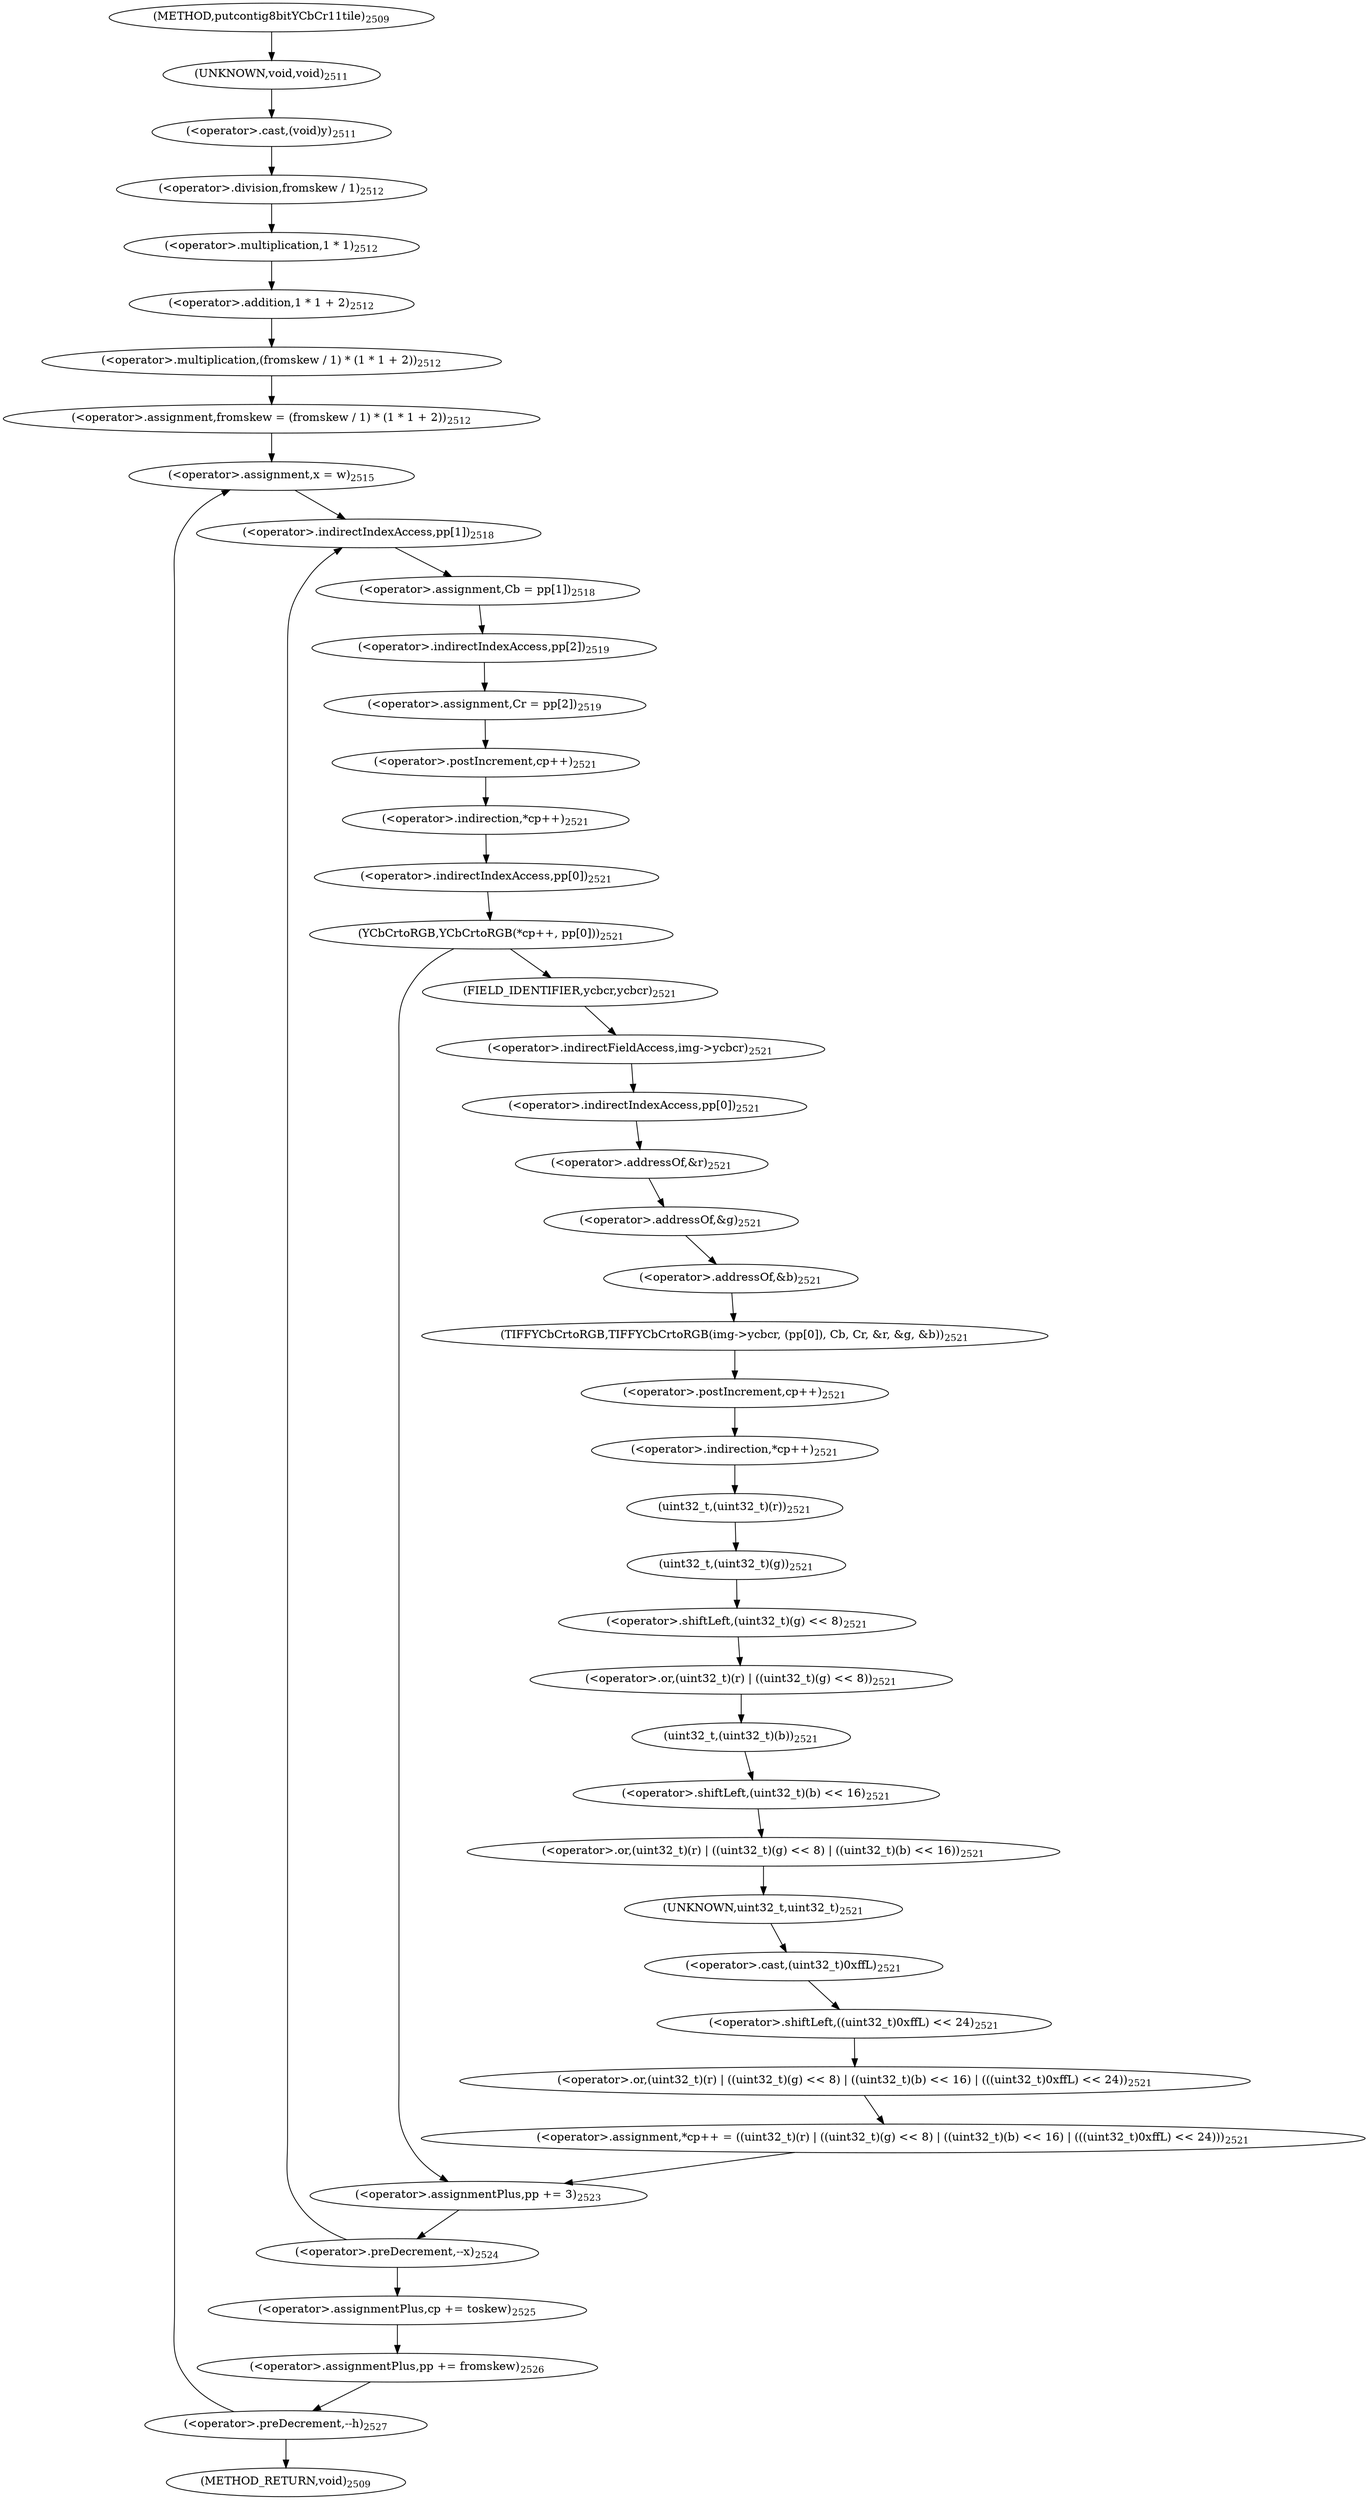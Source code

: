 digraph "putcontig8bitYCbCr11tile" {  
"59774" [label = <(&lt;operator&gt;.cast,(void)y)<SUB>2511</SUB>> ]
"59777" [label = <(&lt;operator&gt;.assignment,fromskew = (fromskew / 1) * (1 * 1 + 2))<SUB>2512</SUB>> ]
"59775" [label = <(UNKNOWN,void,void)<SUB>2511</SUB>> ]
"59779" [label = <(&lt;operator&gt;.multiplication,(fromskew / 1) * (1 * 1 + 2))<SUB>2512</SUB>> ]
"59867" [label = <(&lt;operator&gt;.preDecrement,--h)<SUB>2527</SUB>> ]
"59780" [label = <(&lt;operator&gt;.division,fromskew / 1)<SUB>2512</SUB>> ]
"59783" [label = <(&lt;operator&gt;.addition,1 * 1 + 2)<SUB>2512</SUB>> ]
"59790" [label = <(&lt;operator&gt;.assignment,x = w)<SUB>2515</SUB>> ]
"59861" [label = <(&lt;operator&gt;.assignmentPlus,cp += toskew)<SUB>2525</SUB>> ]
"59864" [label = <(&lt;operator&gt;.assignmentPlus,pp += fromskew)<SUB>2526</SUB>> ]
"59784" [label = <(&lt;operator&gt;.multiplication,1 * 1)<SUB>2512</SUB>> ]
"59859" [label = <(&lt;operator&gt;.preDecrement,--x)<SUB>2524</SUB>> ]
"59796" [label = <(&lt;operator&gt;.assignment,Cb = pp[1])<SUB>2518</SUB>> ]
"59802" [label = <(&lt;operator&gt;.assignment,Cr = pp[2])<SUB>2519</SUB>> ]
"59807" [label = <(YCbCrtoRGB,YCbCrtoRGB(*cp++, pp[0]))<SUB>2521</SUB>> ]
"59856" [label = <(&lt;operator&gt;.assignmentPlus,pp += 3)<SUB>2523</SUB>> ]
"59798" [label = <(&lt;operator&gt;.indirectIndexAccess,pp[1])<SUB>2518</SUB>> ]
"59804" [label = <(&lt;operator&gt;.indirectIndexAccess,pp[2])<SUB>2519</SUB>> ]
"59808" [label = <(&lt;operator&gt;.indirection,*cp++)<SUB>2521</SUB>> ]
"59811" [label = <(&lt;operator&gt;.indirectIndexAccess,pp[0])<SUB>2521</SUB>> ]
"59809" [label = <(&lt;operator&gt;.postIncrement,cp++)<SUB>2521</SUB>> ]
"59819" [label = <(TIFFYCbCrtoRGB,TIFFYCbCrtoRGB(img-&gt;ycbcr, (pp[0]), Cb, Cr, &amp;r, &amp;g, &amp;b))<SUB>2521</SUB>> ]
"59834" [label = <(&lt;operator&gt;.assignment,*cp++ = ((uint32_t)(r) | ((uint32_t)(g) &lt;&lt; 8) | ((uint32_t)(b) &lt;&lt; 16) | (((uint32_t)0xffL) &lt;&lt; 24)))<SUB>2521</SUB>> ]
"59820" [label = <(&lt;operator&gt;.indirectFieldAccess,img-&gt;ycbcr)<SUB>2521</SUB>> ]
"59823" [label = <(&lt;operator&gt;.indirectIndexAccess,pp[0])<SUB>2521</SUB>> ]
"59828" [label = <(&lt;operator&gt;.addressOf,&amp;r)<SUB>2521</SUB>> ]
"59830" [label = <(&lt;operator&gt;.addressOf,&amp;g)<SUB>2521</SUB>> ]
"59832" [label = <(&lt;operator&gt;.addressOf,&amp;b)<SUB>2521</SUB>> ]
"59835" [label = <(&lt;operator&gt;.indirection,*cp++)<SUB>2521</SUB>> ]
"59838" [label = <(&lt;operator&gt;.or,(uint32_t)(r) | ((uint32_t)(g) &lt;&lt; 8) | ((uint32_t)(b) &lt;&lt; 16) | (((uint32_t)0xffL) &lt;&lt; 24))<SUB>2521</SUB>> ]
"59822" [label = <(FIELD_IDENTIFIER,ycbcr,ycbcr)<SUB>2521</SUB>> ]
"59836" [label = <(&lt;operator&gt;.postIncrement,cp++)<SUB>2521</SUB>> ]
"59839" [label = <(&lt;operator&gt;.or,(uint32_t)(r) | ((uint32_t)(g) &lt;&lt; 8) | ((uint32_t)(b) &lt;&lt; 16))<SUB>2521</SUB>> ]
"59851" [label = <(&lt;operator&gt;.shiftLeft,((uint32_t)0xffL) &lt;&lt; 24)<SUB>2521</SUB>> ]
"59840" [label = <(&lt;operator&gt;.or,(uint32_t)(r) | ((uint32_t)(g) &lt;&lt; 8))<SUB>2521</SUB>> ]
"59847" [label = <(&lt;operator&gt;.shiftLeft,(uint32_t)(b) &lt;&lt; 16)<SUB>2521</SUB>> ]
"59852" [label = <(&lt;operator&gt;.cast,(uint32_t)0xffL)<SUB>2521</SUB>> ]
"59841" [label = <(uint32_t,(uint32_t)(r))<SUB>2521</SUB>> ]
"59843" [label = <(&lt;operator&gt;.shiftLeft,(uint32_t)(g) &lt;&lt; 8)<SUB>2521</SUB>> ]
"59848" [label = <(uint32_t,(uint32_t)(b))<SUB>2521</SUB>> ]
"59853" [label = <(UNKNOWN,uint32_t,uint32_t)<SUB>2521</SUB>> ]
"59844" [label = <(uint32_t,(uint32_t)(g))<SUB>2521</SUB>> ]
"59763" [label = <(METHOD,putcontig8bitYCbCr11tile)<SUB>2509</SUB>> ]
"59869" [label = <(METHOD_RETURN,void)<SUB>2509</SUB>> ]
  "59774" -> "59780" 
  "59777" -> "59790" 
  "59775" -> "59774" 
  "59779" -> "59777" 
  "59867" -> "59869" 
  "59867" -> "59790" 
  "59780" -> "59784" 
  "59783" -> "59779" 
  "59790" -> "59798" 
  "59861" -> "59864" 
  "59864" -> "59867" 
  "59784" -> "59783" 
  "59859" -> "59798" 
  "59859" -> "59861" 
  "59796" -> "59804" 
  "59802" -> "59809" 
  "59807" -> "59822" 
  "59807" -> "59856" 
  "59856" -> "59859" 
  "59798" -> "59796" 
  "59804" -> "59802" 
  "59808" -> "59811" 
  "59811" -> "59807" 
  "59809" -> "59808" 
  "59819" -> "59836" 
  "59834" -> "59856" 
  "59820" -> "59823" 
  "59823" -> "59828" 
  "59828" -> "59830" 
  "59830" -> "59832" 
  "59832" -> "59819" 
  "59835" -> "59841" 
  "59838" -> "59834" 
  "59822" -> "59820" 
  "59836" -> "59835" 
  "59839" -> "59853" 
  "59851" -> "59838" 
  "59840" -> "59848" 
  "59847" -> "59839" 
  "59852" -> "59851" 
  "59841" -> "59844" 
  "59843" -> "59840" 
  "59848" -> "59847" 
  "59853" -> "59852" 
  "59844" -> "59843" 
  "59763" -> "59775" 
}
